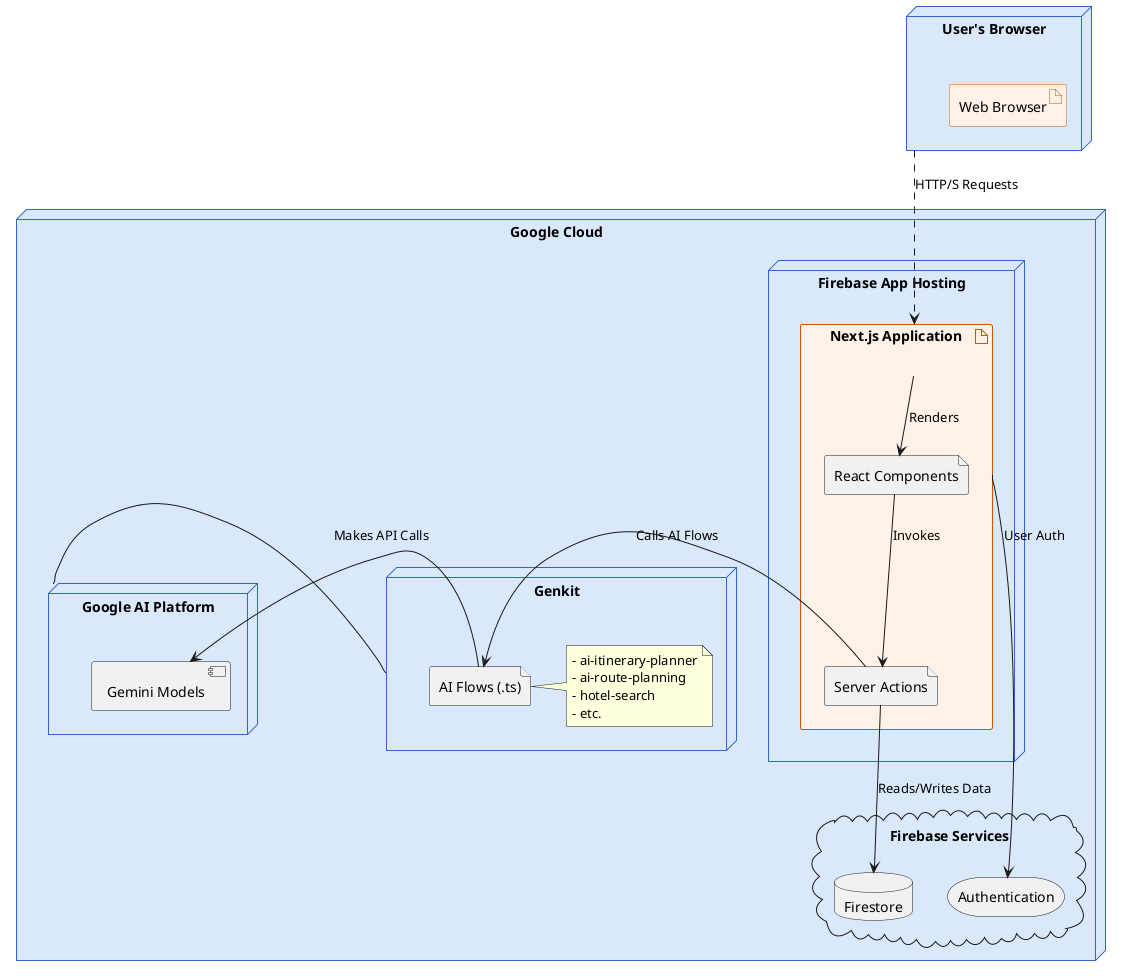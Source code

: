@startuml Deployment Diagram

!define NODE_BG_COLOR #DAE8FC
!define ARTIFACT_BG_COLOR #FEF2E8
!define FIREBASE_BG_COLOR #FFF0B3
!define GENKIT_BG_COLOR #E8F5E9

skinparam node {
  backgroundColor NODE_BG_COLOR
  borderColor #3366CC
}
skinparam artifact {
  backgroundColor ARTIFACT_BG_COLOR
  borderColor #D35400
}


node "Google Cloud" {
  node "Firebase App Hosting" {
    artifact "Next.js Application" as NextApp {
      file "React Components" as React
      file "Server Actions" as Actions
    }
  }

  node "Genkit" as Genkit {
    file "AI Flows (.ts)" as Flows
    note right of Flows
      - ai-itinerary-planner
      - ai-route-planning
      - hotel-search
      - etc.
    end note
  }
  
  cloud "Firebase Services" as Firebase {
    database "Firestore" as DB
    storage "Authentication" as Auth
  }

  node "Google AI Platform" as AIPlatform {
    component "Gemini Models" as Gemini
  }
}


node "User's Browser" as Browser {
  artifact "Web Browser"
}

Browser ..> NextApp : HTTP/S Requests
NextApp --> React : Renders
React --> Actions : Invokes
Actions --> DB : Reads/Writes Data
Actions -> Flows : Calls AI Flows
Flows -> Gemini: Makes API Calls
NextApp --> Auth : User Auth
AIPlatform - Genkit


@enduml
